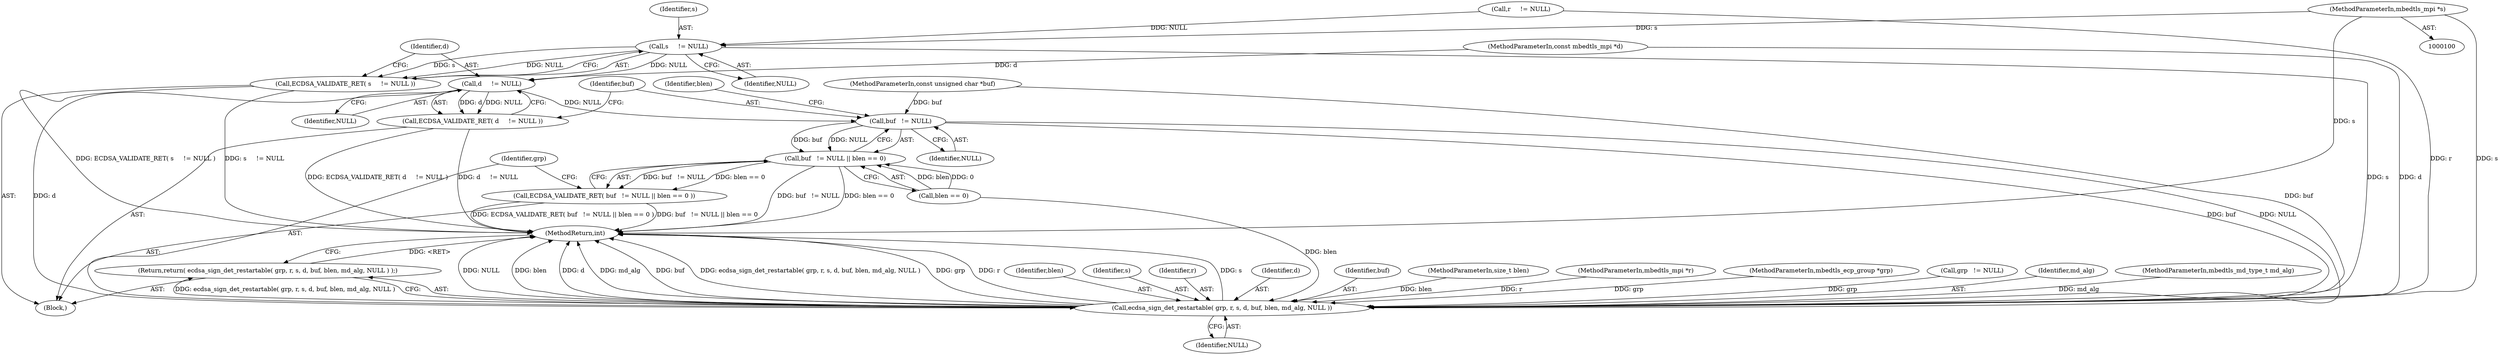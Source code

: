 digraph "1_mbedtls_33f66ba6fd234114aa37f0209dac031bb2870a9b_2@pointer" {
"1000103" [label="(MethodParameterIn,mbedtls_mpi *s)"];
"1000118" [label="(Call,s     != NULL)"];
"1000117" [label="(Call,ECDSA_VALIDATE_RET( s     != NULL ))"];
"1000122" [label="(Call,d     != NULL)"];
"1000121" [label="(Call,ECDSA_VALIDATE_RET( d     != NULL ))"];
"1000127" [label="(Call,buf   != NULL)"];
"1000126" [label="(Call,buf   != NULL || blen == 0)"];
"1000125" [label="(Call,ECDSA_VALIDATE_RET( buf   != NULL || blen == 0 ))"];
"1000134" [label="(Call,ecdsa_sign_det_restartable( grp, r, s, d, buf, blen, md_alg, NULL ))"];
"1000133" [label="(Return,return( ecdsa_sign_det_restartable( grp, r, s, d, buf, blen, md_alg, NULL ) );)"];
"1000105" [label="(MethodParameterIn,const unsigned char *buf)"];
"1000123" [label="(Identifier,d)"];
"1000130" [label="(Call,blen == 0)"];
"1000131" [label="(Identifier,blen)"];
"1000142" [label="(Identifier,NULL)"];
"1000140" [label="(Identifier,blen)"];
"1000119" [label="(Identifier,s)"];
"1000137" [label="(Identifier,s)"];
"1000122" [label="(Call,d     != NULL)"];
"1000124" [label="(Identifier,NULL)"];
"1000136" [label="(Identifier,r)"];
"1000143" [label="(MethodReturn,int)"];
"1000114" [label="(Call,r     != NULL)"];
"1000126" [label="(Call,buf   != NULL || blen == 0)"];
"1000134" [label="(Call,ecdsa_sign_det_restartable( grp, r, s, d, buf, blen, md_alg, NULL ))"];
"1000127" [label="(Call,buf   != NULL)"];
"1000125" [label="(Call,ECDSA_VALIDATE_RET( buf   != NULL || blen == 0 ))"];
"1000138" [label="(Identifier,d)"];
"1000117" [label="(Call,ECDSA_VALIDATE_RET( s     != NULL ))"];
"1000108" [label="(Block,)"];
"1000135" [label="(Identifier,grp)"];
"1000128" [label="(Identifier,buf)"];
"1000139" [label="(Identifier,buf)"];
"1000106" [label="(MethodParameterIn,size_t blen)"];
"1000102" [label="(MethodParameterIn,mbedtls_mpi *r)"];
"1000120" [label="(Identifier,NULL)"];
"1000101" [label="(MethodParameterIn,mbedtls_ecp_group *grp)"];
"1000110" [label="(Call,grp   != NULL)"];
"1000141" [label="(Identifier,md_alg)"];
"1000107" [label="(MethodParameterIn,mbedtls_md_type_t md_alg)"];
"1000129" [label="(Identifier,NULL)"];
"1000104" [label="(MethodParameterIn,const mbedtls_mpi *d)"];
"1000133" [label="(Return,return( ecdsa_sign_det_restartable( grp, r, s, d, buf, blen, md_alg, NULL ) );)"];
"1000118" [label="(Call,s     != NULL)"];
"1000121" [label="(Call,ECDSA_VALIDATE_RET( d     != NULL ))"];
"1000103" [label="(MethodParameterIn,mbedtls_mpi *s)"];
"1000103" -> "1000100"  [label="AST: "];
"1000103" -> "1000143"  [label="DDG: s"];
"1000103" -> "1000118"  [label="DDG: s"];
"1000103" -> "1000134"  [label="DDG: s"];
"1000118" -> "1000117"  [label="AST: "];
"1000118" -> "1000120"  [label="CFG: "];
"1000119" -> "1000118"  [label="AST: "];
"1000120" -> "1000118"  [label="AST: "];
"1000117" -> "1000118"  [label="CFG: "];
"1000118" -> "1000117"  [label="DDG: s"];
"1000118" -> "1000117"  [label="DDG: NULL"];
"1000114" -> "1000118"  [label="DDG: NULL"];
"1000118" -> "1000122"  [label="DDG: NULL"];
"1000118" -> "1000134"  [label="DDG: s"];
"1000117" -> "1000108"  [label="AST: "];
"1000123" -> "1000117"  [label="CFG: "];
"1000117" -> "1000143"  [label="DDG: ECDSA_VALIDATE_RET( s     != NULL )"];
"1000117" -> "1000143"  [label="DDG: s     != NULL"];
"1000122" -> "1000121"  [label="AST: "];
"1000122" -> "1000124"  [label="CFG: "];
"1000123" -> "1000122"  [label="AST: "];
"1000124" -> "1000122"  [label="AST: "];
"1000121" -> "1000122"  [label="CFG: "];
"1000122" -> "1000121"  [label="DDG: d"];
"1000122" -> "1000121"  [label="DDG: NULL"];
"1000104" -> "1000122"  [label="DDG: d"];
"1000122" -> "1000127"  [label="DDG: NULL"];
"1000122" -> "1000134"  [label="DDG: d"];
"1000121" -> "1000108"  [label="AST: "];
"1000128" -> "1000121"  [label="CFG: "];
"1000121" -> "1000143"  [label="DDG: ECDSA_VALIDATE_RET( d     != NULL )"];
"1000121" -> "1000143"  [label="DDG: d     != NULL"];
"1000127" -> "1000126"  [label="AST: "];
"1000127" -> "1000129"  [label="CFG: "];
"1000128" -> "1000127"  [label="AST: "];
"1000129" -> "1000127"  [label="AST: "];
"1000131" -> "1000127"  [label="CFG: "];
"1000126" -> "1000127"  [label="CFG: "];
"1000127" -> "1000126"  [label="DDG: buf"];
"1000127" -> "1000126"  [label="DDG: NULL"];
"1000105" -> "1000127"  [label="DDG: buf"];
"1000127" -> "1000134"  [label="DDG: buf"];
"1000127" -> "1000134"  [label="DDG: NULL"];
"1000126" -> "1000125"  [label="AST: "];
"1000126" -> "1000130"  [label="CFG: "];
"1000130" -> "1000126"  [label="AST: "];
"1000125" -> "1000126"  [label="CFG: "];
"1000126" -> "1000143"  [label="DDG: buf   != NULL"];
"1000126" -> "1000143"  [label="DDG: blen == 0"];
"1000126" -> "1000125"  [label="DDG: buf   != NULL"];
"1000126" -> "1000125"  [label="DDG: blen == 0"];
"1000130" -> "1000126"  [label="DDG: blen"];
"1000130" -> "1000126"  [label="DDG: 0"];
"1000125" -> "1000108"  [label="AST: "];
"1000135" -> "1000125"  [label="CFG: "];
"1000125" -> "1000143"  [label="DDG: ECDSA_VALIDATE_RET( buf   != NULL || blen == 0 )"];
"1000125" -> "1000143"  [label="DDG: buf   != NULL || blen == 0"];
"1000134" -> "1000133"  [label="AST: "];
"1000134" -> "1000142"  [label="CFG: "];
"1000135" -> "1000134"  [label="AST: "];
"1000136" -> "1000134"  [label="AST: "];
"1000137" -> "1000134"  [label="AST: "];
"1000138" -> "1000134"  [label="AST: "];
"1000139" -> "1000134"  [label="AST: "];
"1000140" -> "1000134"  [label="AST: "];
"1000141" -> "1000134"  [label="AST: "];
"1000142" -> "1000134"  [label="AST: "];
"1000133" -> "1000134"  [label="CFG: "];
"1000134" -> "1000143"  [label="DDG: NULL"];
"1000134" -> "1000143"  [label="DDG: blen"];
"1000134" -> "1000143"  [label="DDG: d"];
"1000134" -> "1000143"  [label="DDG: md_alg"];
"1000134" -> "1000143"  [label="DDG: buf"];
"1000134" -> "1000143"  [label="DDG: ecdsa_sign_det_restartable( grp, r, s, d, buf, blen, md_alg, NULL )"];
"1000134" -> "1000143"  [label="DDG: grp"];
"1000134" -> "1000143"  [label="DDG: r"];
"1000134" -> "1000143"  [label="DDG: s"];
"1000134" -> "1000133"  [label="DDG: ecdsa_sign_det_restartable( grp, r, s, d, buf, blen, md_alg, NULL )"];
"1000110" -> "1000134"  [label="DDG: grp"];
"1000101" -> "1000134"  [label="DDG: grp"];
"1000114" -> "1000134"  [label="DDG: r"];
"1000102" -> "1000134"  [label="DDG: r"];
"1000104" -> "1000134"  [label="DDG: d"];
"1000105" -> "1000134"  [label="DDG: buf"];
"1000130" -> "1000134"  [label="DDG: blen"];
"1000106" -> "1000134"  [label="DDG: blen"];
"1000107" -> "1000134"  [label="DDG: md_alg"];
"1000133" -> "1000108"  [label="AST: "];
"1000143" -> "1000133"  [label="CFG: "];
"1000133" -> "1000143"  [label="DDG: <RET>"];
}

